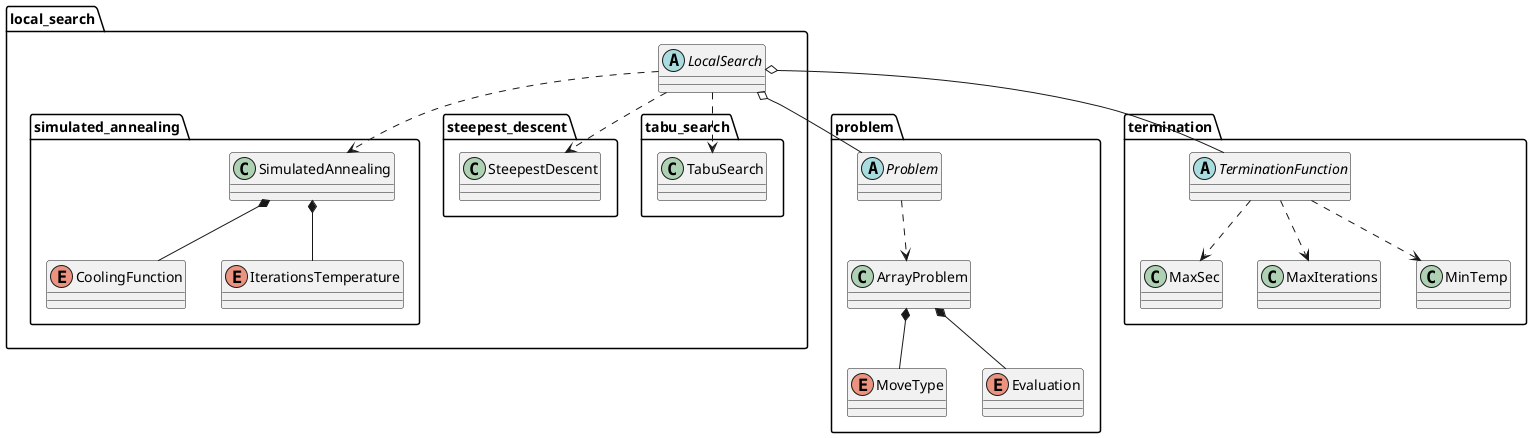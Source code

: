 @startuml
    package local_search{
        abstract LocalSearch
        package simulated_annealing{
            class SimulatedAnnealing
            enum CoolingFunction
            enum IterationsTemperature
            SimulatedAnnealing*--CoolingFunction
            SimulatedAnnealing*--IterationsTemperature
        
        }
        package steepest_descent{
            Class SteepestDescent
        }
        package tabu_search{
            Class TabuSearch
        }
        LocalSearch..>SimulatedAnnealing
        LocalSearch..>SteepestDescent
        LocalSearch..>TabuSearch
    } 
    package problem{
        abstract Problem
        class ArrayProblem
        enum MoveType 
        enum Evaluation
        ArrayProblem*--MoveType
        ArrayProblem*--Evaluation
        Problem..>ArrayProblem
    }
    package termination{
        abstract TerminationFunction
        class MaxSec
        class MaxIterations
        class MinTemp
        TerminationFunction..>MaxSec
        TerminationFunction..>MaxIterations
        TerminationFunction..>MinTemp
    }
    LocalSearch o-- Problem
    LocalSearch o-- TerminationFunction
@enduml